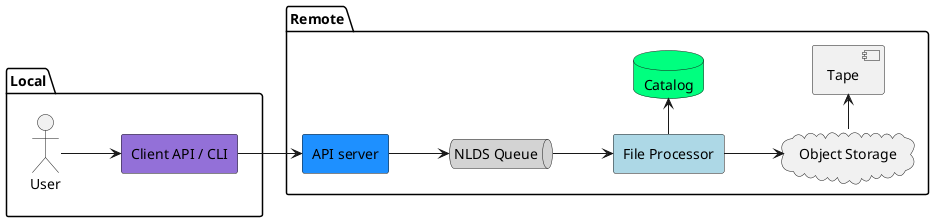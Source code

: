 @startuml userview
left to right direction

package Local {
    together {
        actor user as "User"
        agent client as "Client API / CLI" #MediumPurple
    }
}

package Remote {
    agent API_server as "API server" #DodgerBlue
    queue nq as "NLDS Queue" #lightgrey
    agent proc as "File Processor" #lightblue
    cloud object_storage as "Object Storage"
    database catalogdb as "Catalog" #SpringGreen
    component tape as "Tape"
}

user-->client
client-->API_server
API_server-->nq
nq-->proc
proc->catalogdb
proc-->object_storage
object_storage->tape

@enduml